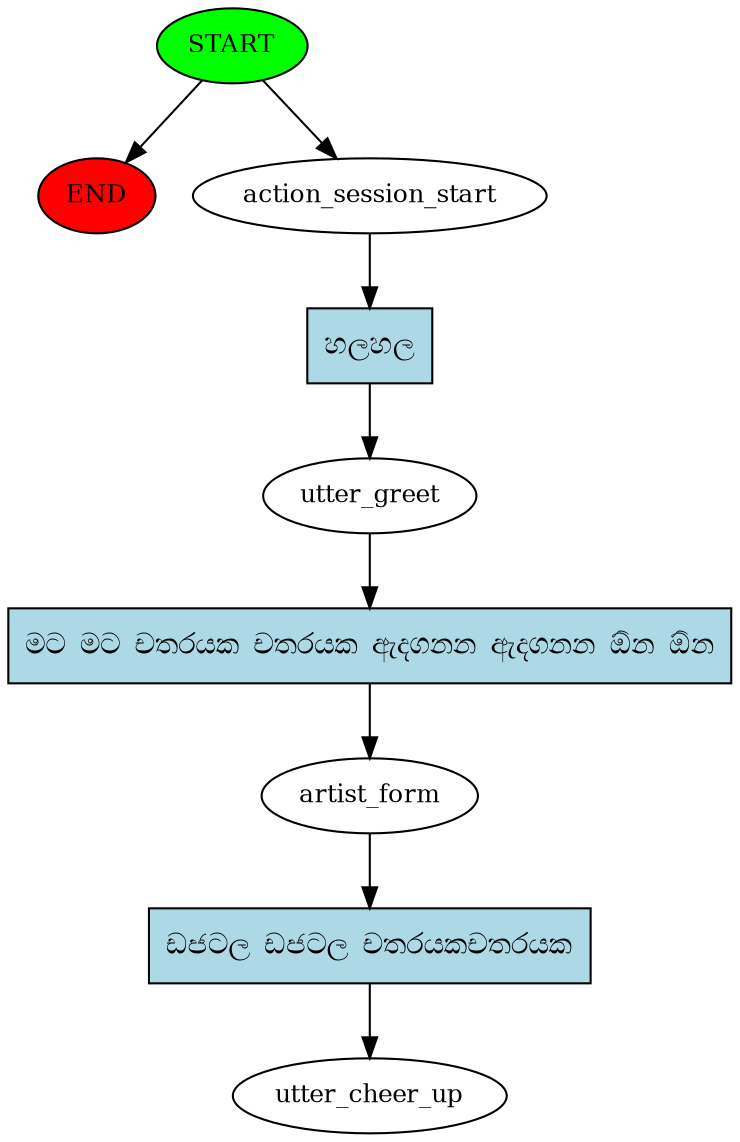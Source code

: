 digraph  {
0 [class="start active", fillcolor=green, fontsize=12, label=START, style=filled];
"-1" [class=end, fillcolor=red, fontsize=12, label=END, style=filled];
1 [class=active, fontsize=12, label=action_session_start];
2 [class=active, fontsize=12, label=utter_greet];
3 [class=active, fontsize=12, label=artist_form];
4 [class="dashed active", fontsize=12, label=utter_cheer_up];
5 [class="intent active", fillcolor=lightblue, label="හලහල", shape=rect, style=filled];
6 [class="intent active", fillcolor=lightblue, label="මට මට චතරයක චතරයක ඇදගනන ඇදගනන ඕන ඕන", shape=rect, style=filled];
7 [class="intent active", fillcolor=lightblue, label="ඩජටල ඩජටල චතරයකචතරයක", shape=rect, style=filled];
0 -> "-1"  [class="", key=NONE, label=""];
0 -> 1  [class=active, key=NONE, label=""];
1 -> 5  [class=active, key=0];
2 -> 6  [class=active, key=0];
3 -> 7  [class=active, key=0];
5 -> 2  [class=active, key=0];
6 -> 3  [class=active, key=0];
7 -> 4  [class=active, key=0];
}
